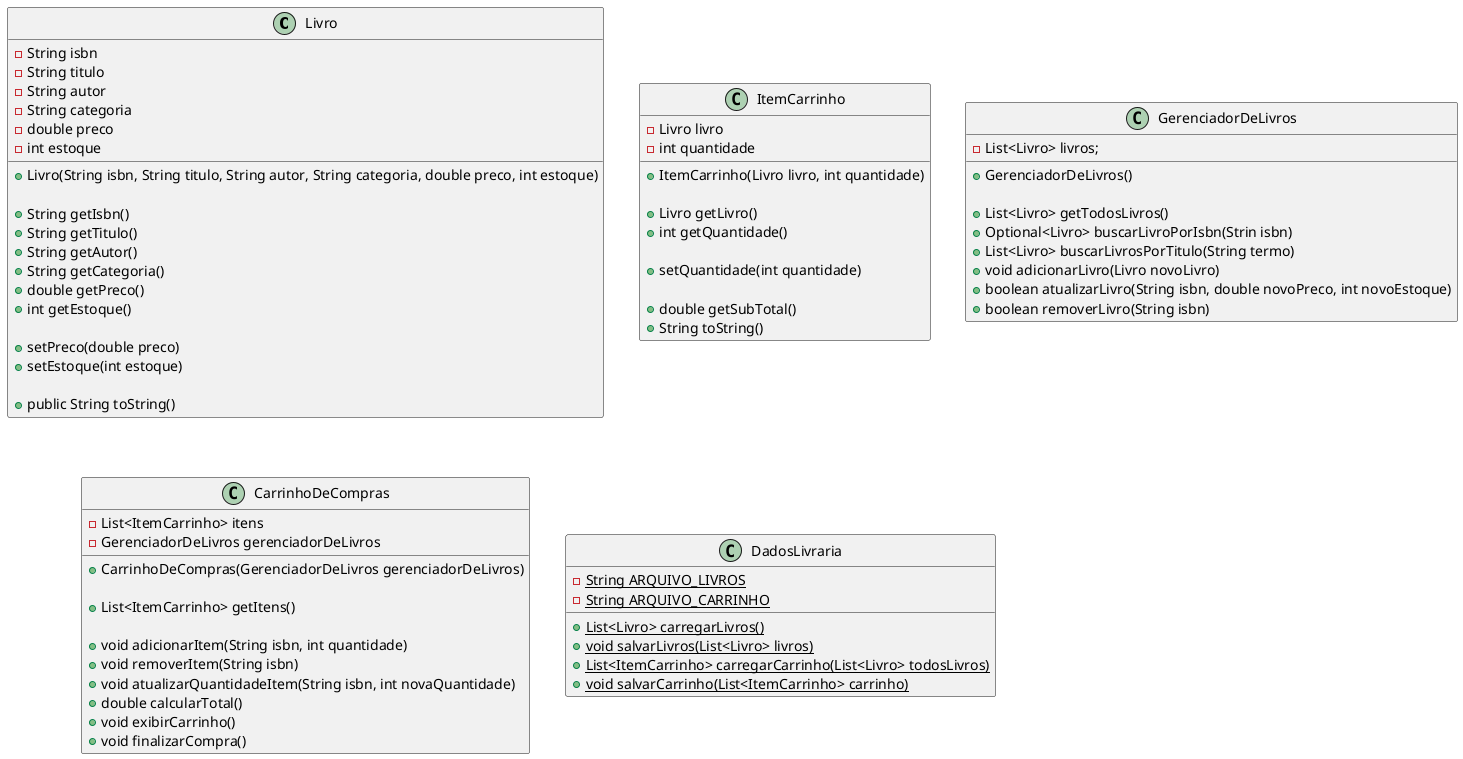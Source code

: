 @startuml classes
class Livro {
  - String isbn
  - String titulo
  - String autor
  - String categoria
  - double preco
  - int estoque
  
  + Livro(String isbn, String titulo, String autor, String categoria, double preco, int estoque)
  
  + String getIsbn()
  + String getTitulo()
  + String getAutor()
  + String getCategoria()
  + double getPreco()
  + int getEstoque()

  + setPreco(double preco)
  + setEstoque(int estoque)

  + public String toString()
}

class ItemCarrinho {
  - Livro livro
  - int quantidade
  
  + ItemCarrinho(Livro livro, int quantidade)
  
  + Livro getLivro()
  + int getQuantidade()

  + setQuantidade(int quantidade)
  
  + double getSubTotal()
  + String toString()
}

class GerenciadorDeLivros {
  - List<Livro> livros;

  + GerenciadorDeLivros()
  'this.livros = DadosLivraria.carregarLivros(); representar no relacionamento
  
  + List<Livro> getTodosLivros()
  + Optional<Livro> buscarLivroPorIsbn(Strin isbn)
  + List<Livro> buscarLivrosPorTitulo(String termo)
  + void adicionarLivro(Livro novoLivro)
  + boolean atualizarLivro(String isbn, double novoPreco, int novoEstoque)
  + boolean removerLivro(String isbn)
}

class CarrinhoDeCompras {
  - List<ItemCarrinho> itens
  - GerenciadorDeLivros gerenciadorDeLivros

  + CarrinhoDeCompras(GerenciadorDeLivros gerenciadorDeLivros)
  'this.itens = DadosLivraria.carregarCarrinho(gerenciadorDeLivros.getTodosLivros()); representar no relacionamento

  + List<ItemCarrinho> getItens()
  
  + void adicionarItem(String isbn, int quantidade)
  + void removerItem(String isbn)
  + void atualizarQuantidadeItem(String isbn, int novaQuantidade)
  + double calcularTotal()
  + void exibirCarrinho()
  + void finalizarCompra()
}

class DadosLivraria {
  - {static} String ARQUIVO_LIVROS
  - {static} String ARQUIVO_CARRINHO

  + {static} List<Livro> carregarLivros()
  + {static} void salvarLivros(List<Livro> livros)
  + {static} List<ItemCarrinho> carregarCarrinho(List<Livro> todosLivros)
  + {static} void salvarCarrinho(List<ItemCarrinho> carrinho)
}
@enduml